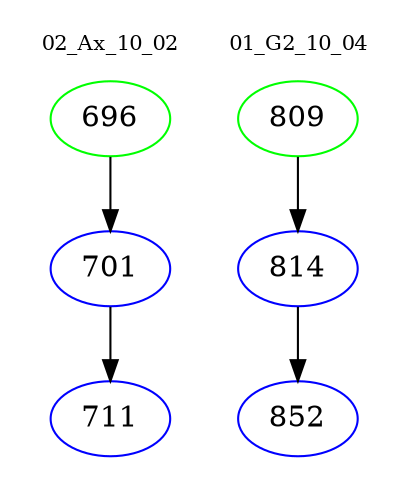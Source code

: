 digraph{
subgraph cluster_0 {
color = white
label = "02_Ax_10_02";
fontsize=10;
T0_696 [label="696", color="green"]
T0_696 -> T0_701 [color="black"]
T0_701 [label="701", color="blue"]
T0_701 -> T0_711 [color="black"]
T0_711 [label="711", color="blue"]
}
subgraph cluster_1 {
color = white
label = "01_G2_10_04";
fontsize=10;
T1_809 [label="809", color="green"]
T1_809 -> T1_814 [color="black"]
T1_814 [label="814", color="blue"]
T1_814 -> T1_852 [color="black"]
T1_852 [label="852", color="blue"]
}
}
